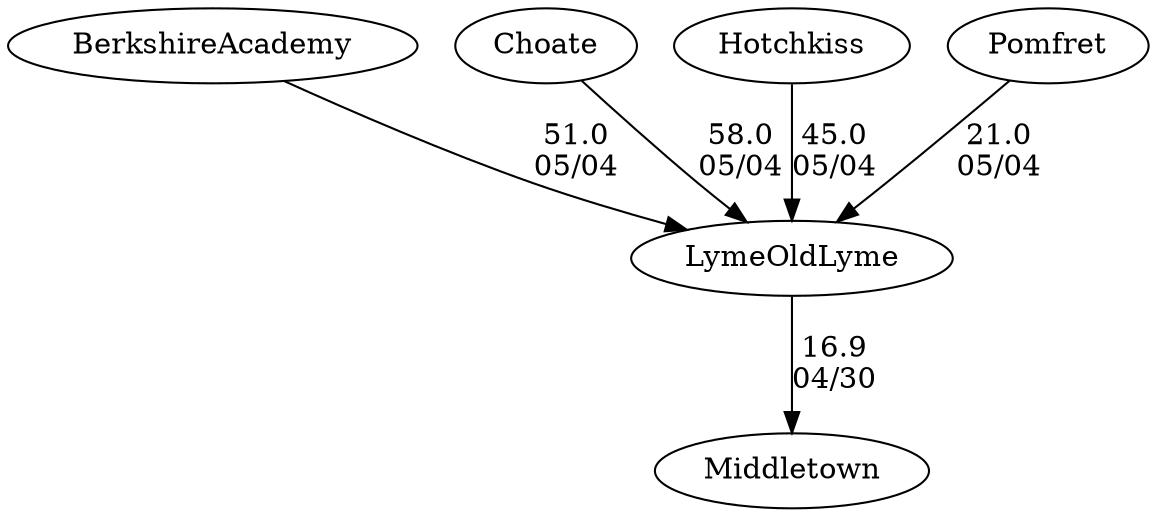 digraph girls3foursLymeOldLyme {Middletown [URL="girls3foursLymeOldLymeMiddletown.html"];BerkshireAcademy [URL="girls3foursLymeOldLymeBerkshireAcademy.html"];LymeOldLyme [URL="girls3foursLymeOldLymeLymeOldLyme.html"];Choate [URL="girls3foursLymeOldLymeChoate.html"];Hotchkiss [URL="girls3foursLymeOldLymeHotchkiss.html"];Pomfret [URL="girls3foursLymeOldLymePomfret.html"];LymeOldLyme -> Middletown[label="16.9
04/30", weight="84", tooltip="NEIRA Boys & Girls Fours,Lyme/Old Lyme V Middletown			
Distance: 1500 Conditions: 7-11 mph cross tail wind. Waves challenging for 300-400 meters. Comments: It was a great day of racing. Lyme/Old Lyme was excited to host Middletown at our lake. 
For the B2V4 race Middletown put a 3rd boat in the race.
None", URL="https://www.row2k.com/results/resultspage.cfm?UID=CAD018DDC045C2C851D08C5626506B6F&cat=5", random="random"]; 
Choate -> LymeOldLyme[label="58.0
05/04", weight="42", tooltip="Founder's Day Regatta			
", URL="", random="random"]; 
BerkshireAcademy -> LymeOldLyme[label="51.0
05/04", weight="49", tooltip="Founder's Day Regatta			
", URL="", random="random"]; 
Pomfret -> LymeOldLyme[label="21.0
05/04", weight="79", tooltip="Founder's Day Regatta			
", URL="", random="random"]; 
Hotchkiss -> LymeOldLyme[label="45.0
05/04", weight="55", tooltip="Founder's Day Regatta			
", URL="", random="random"]}